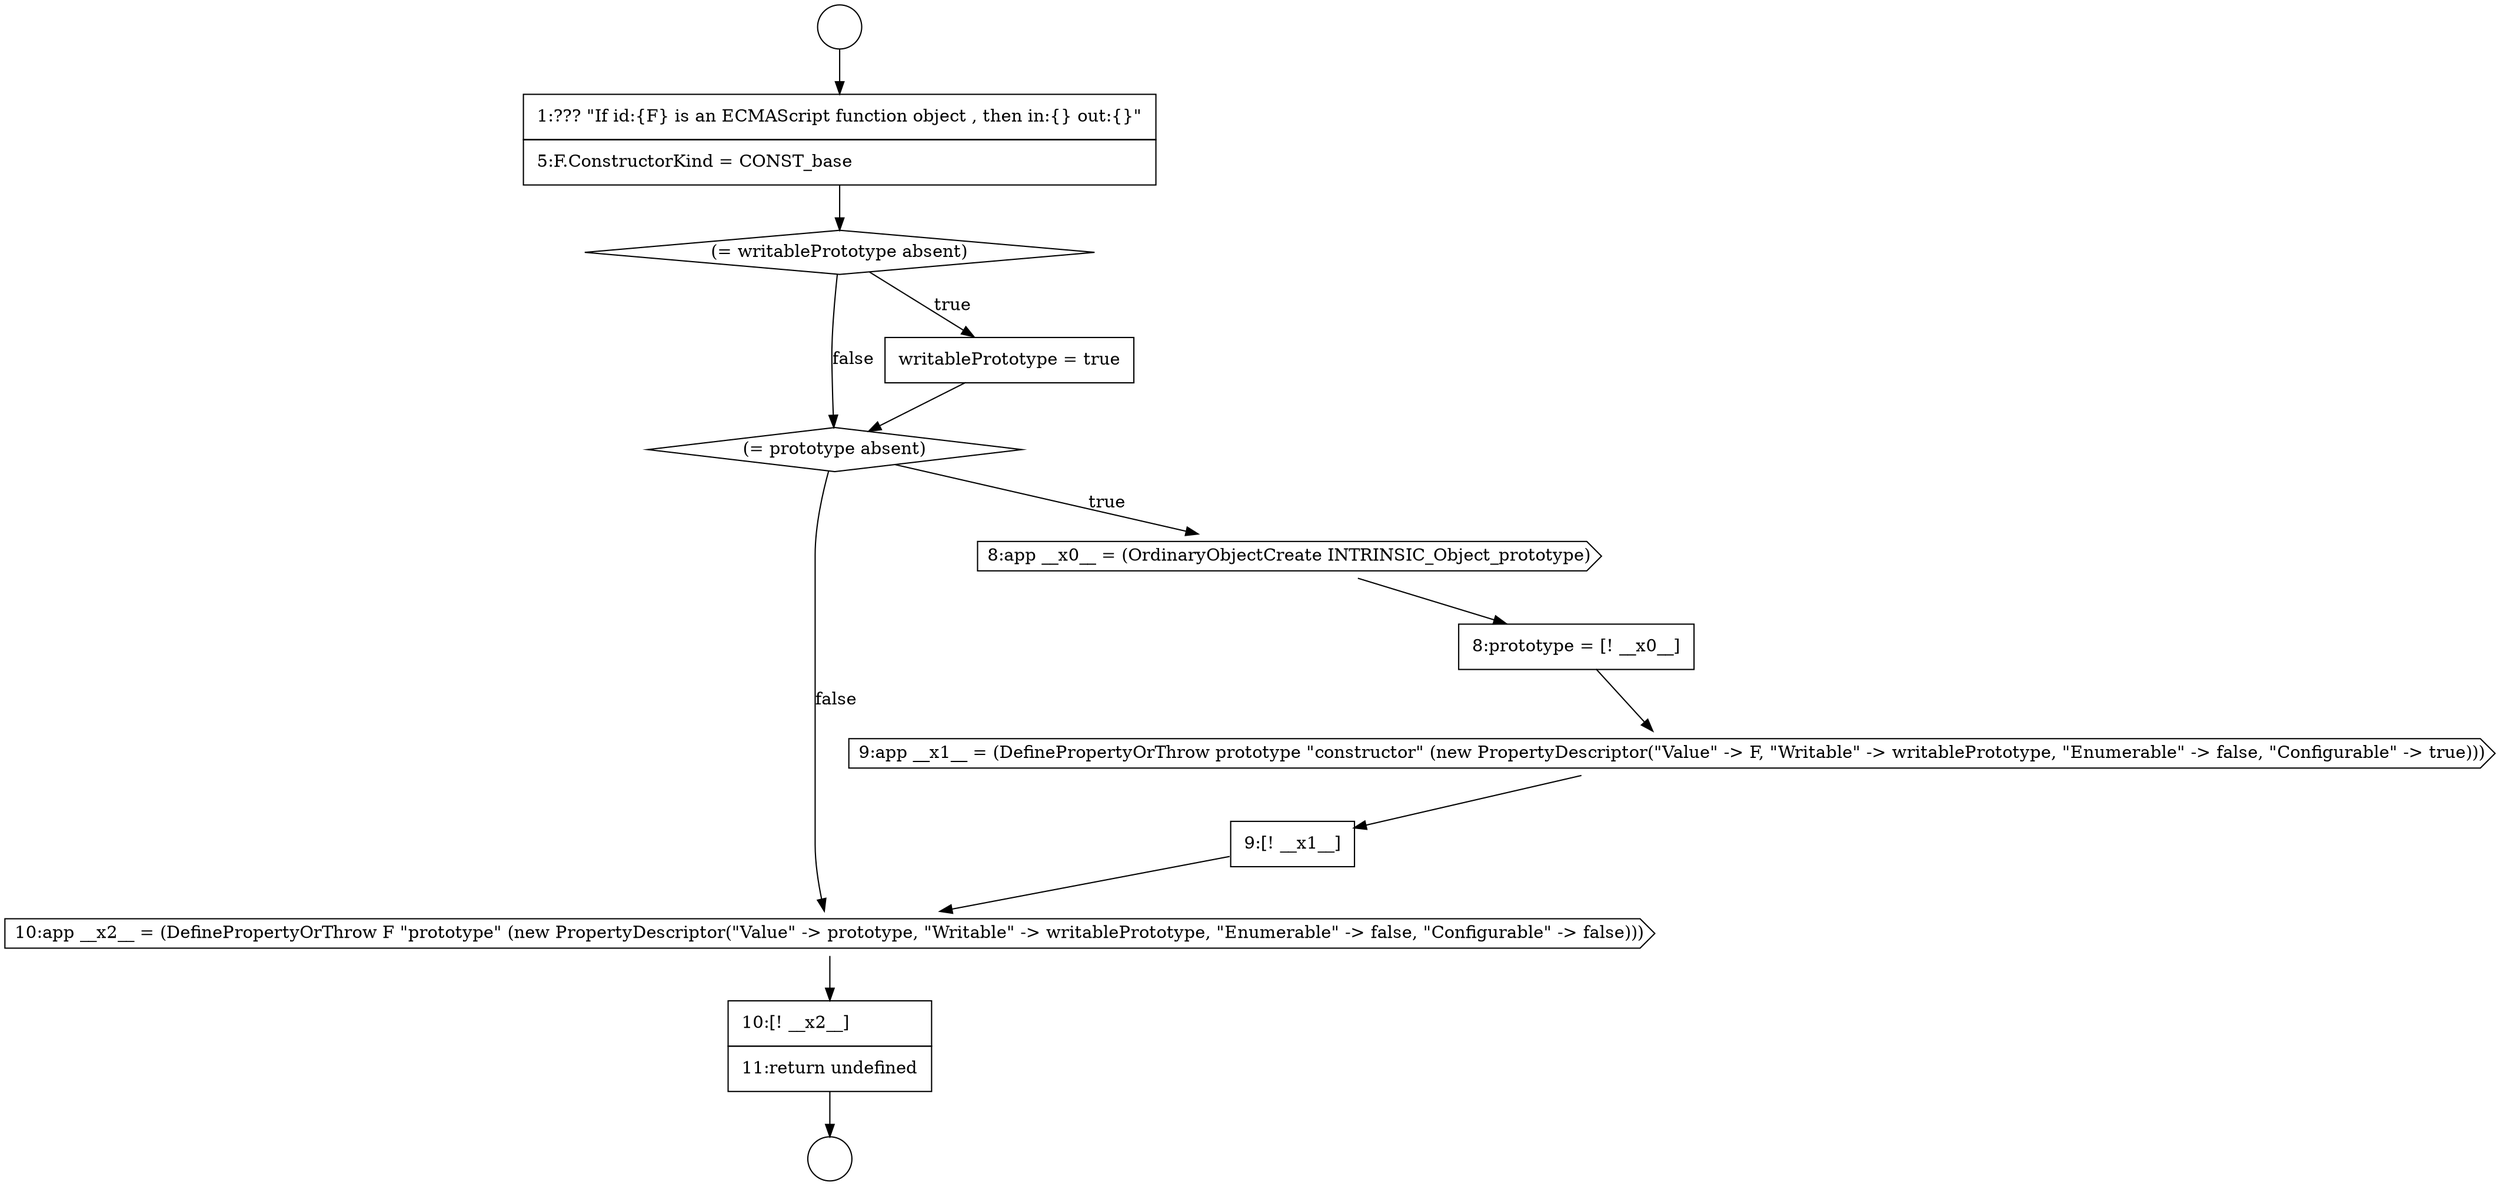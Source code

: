 digraph {
  node0 [shape=circle label=" " color="black" fillcolor="white" style=filled]
  node5 [shape=diamond, label=<<font color="black">(= prototype absent)</font>> color="black" fillcolor="white" style=filled]
  node10 [shape=cds, label=<<font color="black">10:app __x2__ = (DefinePropertyOrThrow F &quot;prototype&quot; (new PropertyDescriptor(&quot;Value&quot; -&gt; prototype, &quot;Writable&quot; -&gt; writablePrototype, &quot;Enumerable&quot; -&gt; false, &quot;Configurable&quot; -&gt; false)))</font>> color="black" fillcolor="white" style=filled]
  node1 [shape=circle label=" " color="black" fillcolor="white" style=filled]
  node6 [shape=cds, label=<<font color="black">8:app __x0__ = (OrdinaryObjectCreate INTRINSIC_Object_prototype)</font>> color="black" fillcolor="white" style=filled]
  node9 [shape=none, margin=0, label=<<font color="black">
    <table border="0" cellborder="1" cellspacing="0" cellpadding="10">
      <tr><td align="left">9:[! __x1__]</td></tr>
    </table>
  </font>> color="black" fillcolor="white" style=filled]
  node2 [shape=none, margin=0, label=<<font color="black">
    <table border="0" cellborder="1" cellspacing="0" cellpadding="10">
      <tr><td align="left">1:??? &quot;If id:{F} is an ECMAScript function object , then in:{} out:{}&quot;</td></tr>
      <tr><td align="left">5:F.ConstructorKind = CONST_base</td></tr>
    </table>
  </font>> color="black" fillcolor="white" style=filled]
  node7 [shape=none, margin=0, label=<<font color="black">
    <table border="0" cellborder="1" cellspacing="0" cellpadding="10">
      <tr><td align="left">8:prototype = [! __x0__]</td></tr>
    </table>
  </font>> color="black" fillcolor="white" style=filled]
  node3 [shape=diamond, label=<<font color="black">(= writablePrototype absent)</font>> color="black" fillcolor="white" style=filled]
  node11 [shape=none, margin=0, label=<<font color="black">
    <table border="0" cellborder="1" cellspacing="0" cellpadding="10">
      <tr><td align="left">10:[! __x2__]</td></tr>
      <tr><td align="left">11:return undefined</td></tr>
    </table>
  </font>> color="black" fillcolor="white" style=filled]
  node8 [shape=cds, label=<<font color="black">9:app __x1__ = (DefinePropertyOrThrow prototype &quot;constructor&quot; (new PropertyDescriptor(&quot;Value&quot; -&gt; F, &quot;Writable&quot; -&gt; writablePrototype, &quot;Enumerable&quot; -&gt; false, &quot;Configurable&quot; -&gt; true)))</font>> color="black" fillcolor="white" style=filled]
  node4 [shape=none, margin=0, label=<<font color="black">
    <table border="0" cellborder="1" cellspacing="0" cellpadding="10">
      <tr><td align="left">writablePrototype = true</td></tr>
    </table>
  </font>> color="black" fillcolor="white" style=filled]
  node7 -> node8 [ color="black"]
  node0 -> node2 [ color="black"]
  node6 -> node7 [ color="black"]
  node9 -> node10 [ color="black"]
  node11 -> node1 [ color="black"]
  node4 -> node5 [ color="black"]
  node8 -> node9 [ color="black"]
  node2 -> node3 [ color="black"]
  node3 -> node4 [label=<<font color="black">true</font>> color="black"]
  node3 -> node5 [label=<<font color="black">false</font>> color="black"]
  node10 -> node11 [ color="black"]
  node5 -> node6 [label=<<font color="black">true</font>> color="black"]
  node5 -> node10 [label=<<font color="black">false</font>> color="black"]
}
